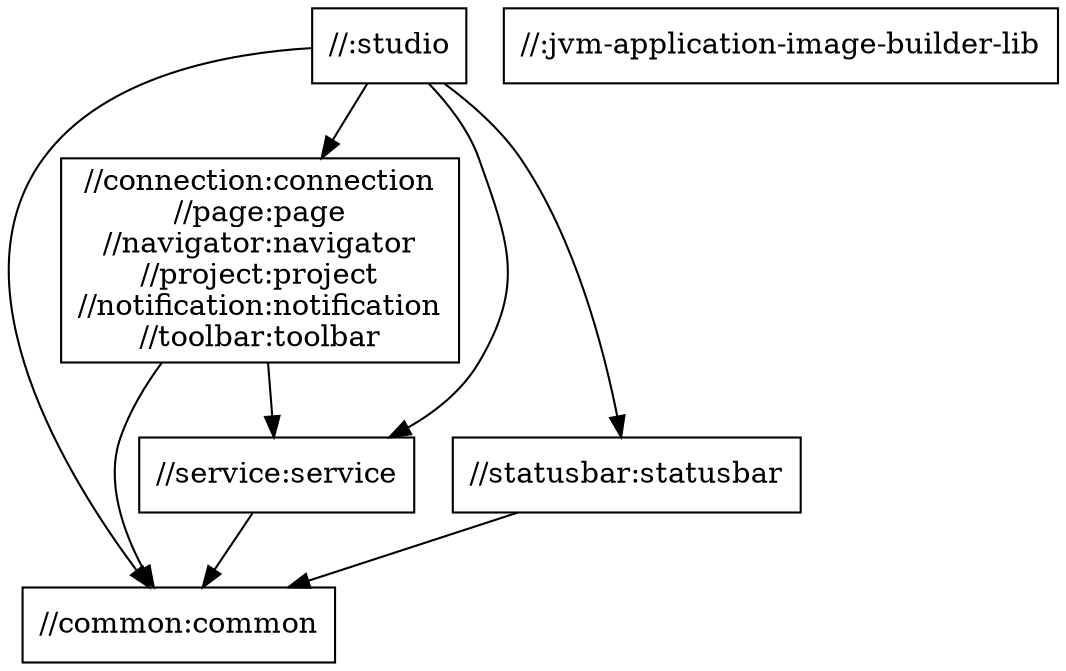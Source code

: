 digraph mygraph {
  node [shape=box];
  "//:studio"
  "//:studio" -> "//common:common"
  "//:studio" -> "//connection:connection\n//page:page\n//navigator:navigator\n//project:project\n//notification:notification\n//toolbar:toolbar"
  "//:studio" -> "//statusbar:statusbar"
  "//:studio" -> "//service:service"
  "//:jvm-application-image-builder-lib"
  "//statusbar:statusbar"
  "//statusbar:statusbar" -> "//common:common"
  "//connection:connection\n//page:page\n//navigator:navigator\n//project:project\n//notification:notification\n//toolbar:toolbar"
  "//connection:connection\n//page:page\n//navigator:navigator\n//project:project\n//notification:notification\n//toolbar:toolbar" -> "//common:common"
  "//connection:connection\n//page:page\n//navigator:navigator\n//project:project\n//notification:notification\n//toolbar:toolbar" -> "//service:service"
  "//service:service"
  "//service:service" -> "//common:common"
  "//common:common"
}
